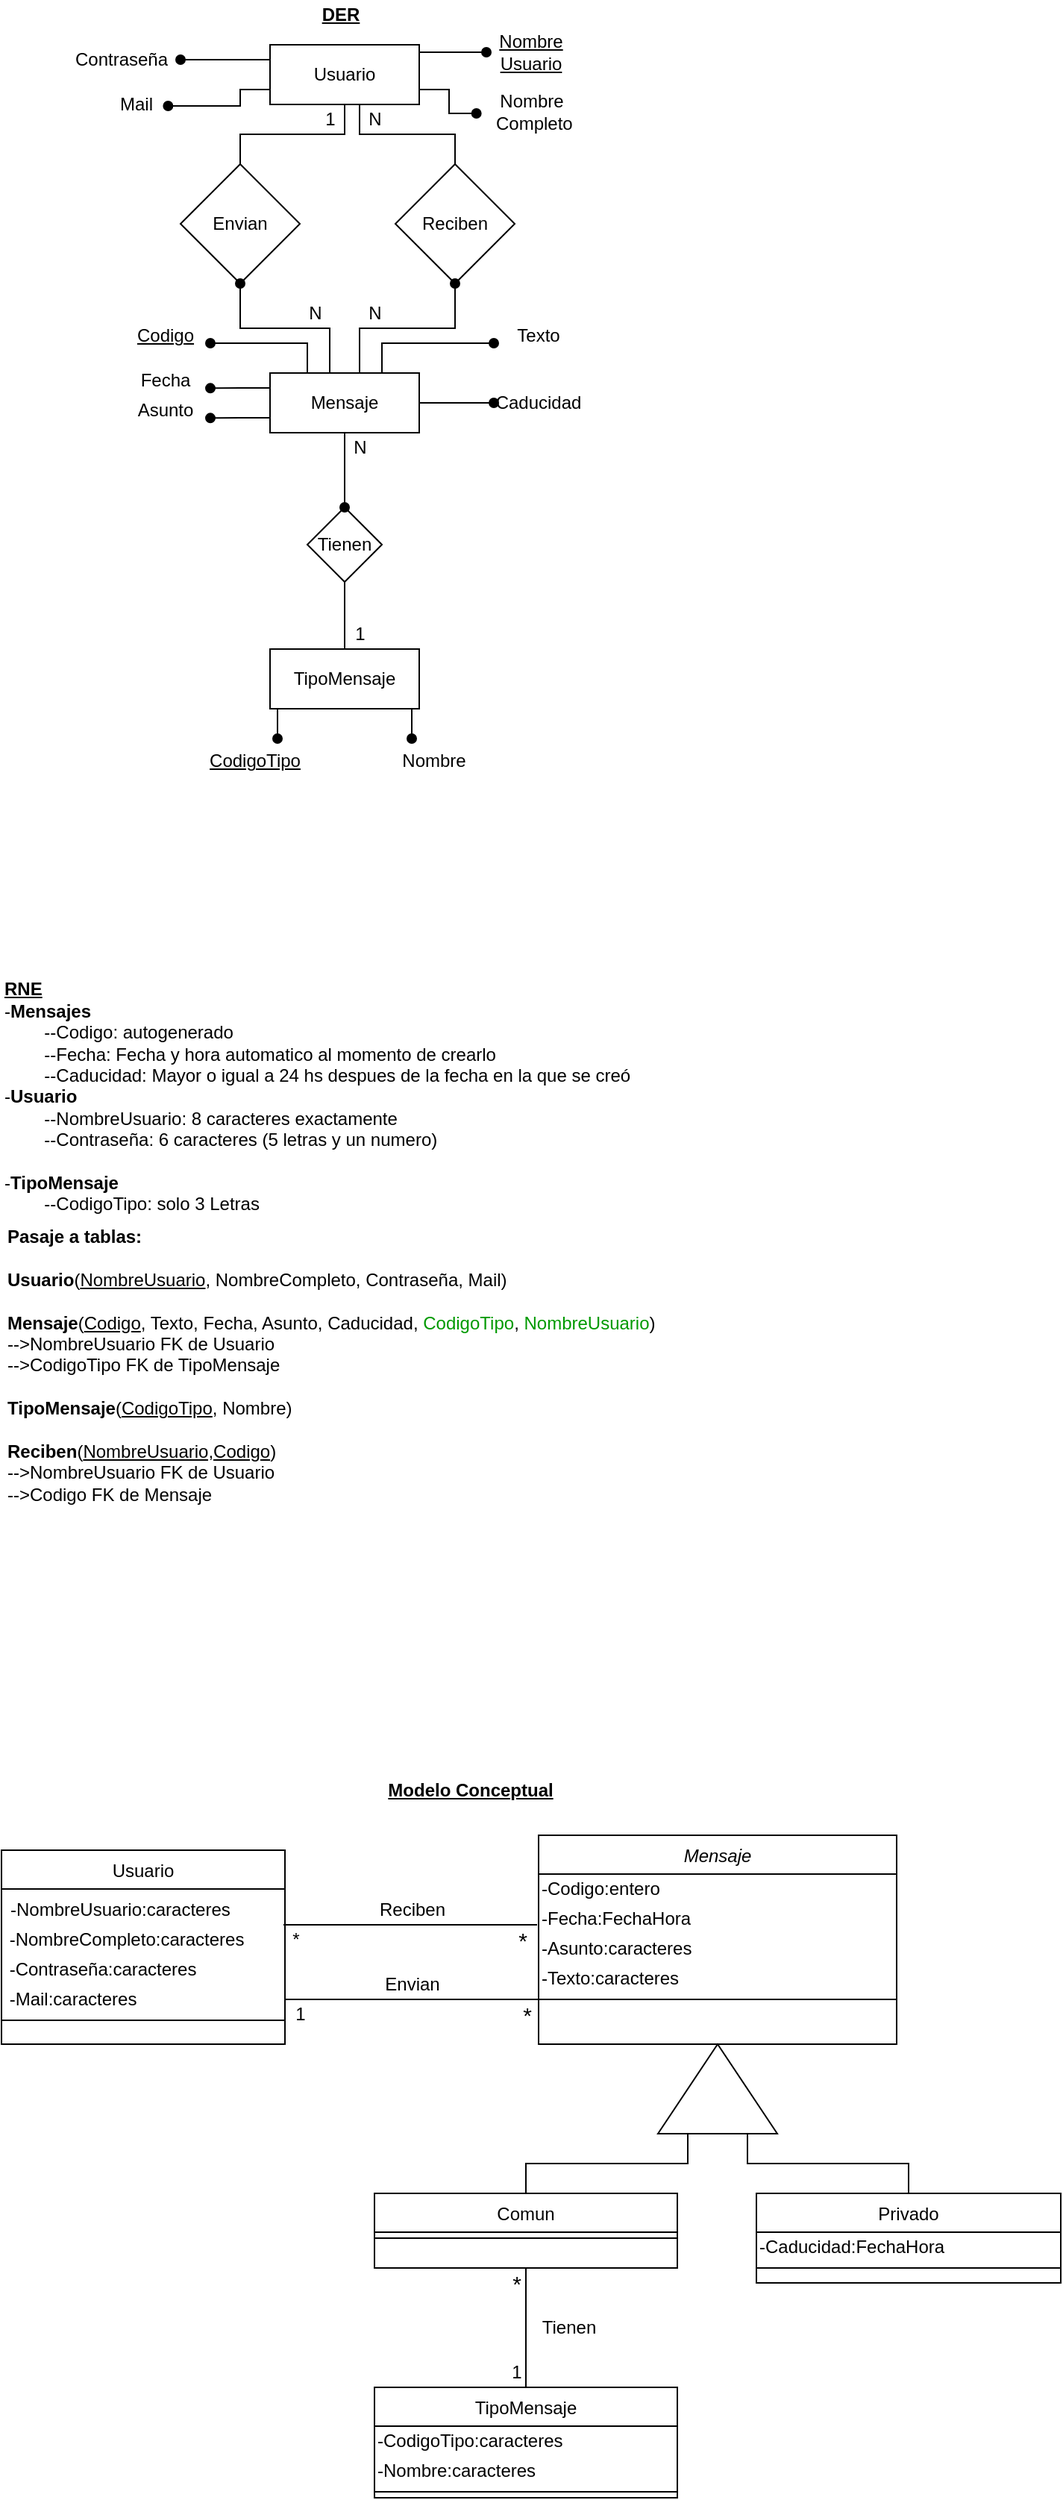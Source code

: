 <mxfile version="20.2.8" type="device"><diagram id="T9nGXbr4JPEXHLXjFSKf" name="DER + RNE + MC"><mxGraphModel dx="1422" dy="857" grid="1" gridSize="10" guides="1" tooltips="1" connect="1" arrows="1" fold="1" page="1" pageScale="1" pageWidth="827" pageHeight="1169" math="0" shadow="0"><root><mxCell id="0"/><mxCell id="1" parent="0"/><mxCell id="dlPIev4VIyT3_5spYuGo-4" value="Tienen" style="rhombus;whiteSpace=wrap;html=1;" parent="1" vertex="1"><mxGeometry x="245" y="350" width="50" height="50" as="geometry"/></mxCell><mxCell id="49kn1SYRYgzWQ7FUzSFT-20" value="Envian" style="rhombus;whiteSpace=wrap;html=1;rounded=0;fontFamily=Helvetica;fontSize=12;fontColor=default;strokeColor=default;fillColor=default;" parent="1" vertex="1"><mxGeometry x="160" y="120" width="80" height="80" as="geometry"/></mxCell><mxCell id="49kn1SYRYgzWQ7FUzSFT-14" style="edgeStyle=orthogonalEdgeStyle;rounded=0;orthogonalLoop=1;jettySize=auto;html=1;exitX=0;exitY=0.25;exitDx=0;exitDy=0;fontFamily=Helvetica;fontSize=12;fontColor=default;endArrow=oval;endFill=1;" parent="1" source="49kn1SYRYgzWQ7FUzSFT-1" edge="1"><mxGeometry relative="1" as="geometry"><mxPoint x="180" y="270.167" as="targetPoint"/></mxGeometry></mxCell><mxCell id="49kn1SYRYgzWQ7FUzSFT-15" style="edgeStyle=orthogonalEdgeStyle;rounded=0;orthogonalLoop=1;jettySize=auto;html=1;exitX=0;exitY=0.75;exitDx=0;exitDy=0;fontFamily=Helvetica;fontSize=12;fontColor=default;endArrow=oval;endFill=1;" parent="1" source="49kn1SYRYgzWQ7FUzSFT-1" edge="1"><mxGeometry relative="1" as="geometry"><mxPoint x="180" y="290.167" as="targetPoint"/></mxGeometry></mxCell><mxCell id="49kn1SYRYgzWQ7FUzSFT-16" style="edgeStyle=orthogonalEdgeStyle;rounded=0;orthogonalLoop=1;jettySize=auto;html=1;exitX=0.25;exitY=0;exitDx=0;exitDy=0;fontFamily=Helvetica;fontSize=12;fontColor=default;endArrow=oval;endFill=1;" parent="1" source="49kn1SYRYgzWQ7FUzSFT-1" edge="1"><mxGeometry relative="1" as="geometry"><mxPoint x="180" y="240" as="targetPoint"/><Array as="points"><mxPoint x="245" y="240"/><mxPoint x="180" y="240"/></Array></mxGeometry></mxCell><mxCell id="49kn1SYRYgzWQ7FUzSFT-19" style="edgeStyle=orthogonalEdgeStyle;rounded=0;orthogonalLoop=1;jettySize=auto;html=1;exitX=0.75;exitY=0;exitDx=0;exitDy=0;fontFamily=Helvetica;fontSize=12;fontColor=default;endArrow=oval;endFill=1;" parent="1" source="49kn1SYRYgzWQ7FUzSFT-1" edge="1"><mxGeometry relative="1" as="geometry"><mxPoint x="370" y="240" as="targetPoint"/><Array as="points"><mxPoint x="295" y="240"/></Array></mxGeometry></mxCell><mxCell id="f49xsYbpg8919tnUyCMQ-2" style="edgeStyle=orthogonalEdgeStyle;rounded=0;orthogonalLoop=1;jettySize=auto;html=1;exitX=0.5;exitY=1;exitDx=0;exitDy=0;entryX=0.5;entryY=0;entryDx=0;entryDy=0;endArrow=oval;endFill=1;" edge="1" parent="1" source="49kn1SYRYgzWQ7FUzSFT-1" target="dlPIev4VIyT3_5spYuGo-4"><mxGeometry relative="1" as="geometry"/></mxCell><mxCell id="49kn1SYRYgzWQ7FUzSFT-1" value="Mensaje" style="rounded=0;whiteSpace=wrap;html=1;" parent="1" vertex="1"><mxGeometry x="220" y="260" width="100" height="40" as="geometry"/></mxCell><mxCell id="49kn1SYRYgzWQ7FUzSFT-42" style="edgeStyle=orthogonalEdgeStyle;rounded=0;orthogonalLoop=1;jettySize=auto;html=1;exitX=1;exitY=0.5;exitDx=0;exitDy=0;entryX=0;entryY=0.5;entryDx=0;entryDy=0;fontFamily=Helvetica;fontSize=12;fontColor=default;startArrow=none;startFill=0;endArrow=oval;endFill=1;" parent="1" source="49kn1SYRYgzWQ7FUzSFT-1" target="49kn1SYRYgzWQ7FUzSFT-34" edge="1"><mxGeometry relative="1" as="geometry"><mxPoint x="370" y="380" as="sourcePoint"/></mxGeometry></mxCell><mxCell id="49kn1SYRYgzWQ7FUzSFT-13" style="edgeStyle=orthogonalEdgeStyle;rounded=0;orthogonalLoop=1;jettySize=auto;html=1;exitX=0.5;exitY=1;exitDx=0;exitDy=0;entryX=0.5;entryY=0;entryDx=0;entryDy=0;fontFamily=Helvetica;fontSize=12;fontColor=default;endArrow=none;endFill=0;" parent="1" source="49kn1SYRYgzWQ7FUzSFT-12" target="49kn1SYRYgzWQ7FUzSFT-20" edge="1"><mxGeometry relative="1" as="geometry"/></mxCell><mxCell id="49kn1SYRYgzWQ7FUzSFT-44" style="edgeStyle=orthogonalEdgeStyle;rounded=0;orthogonalLoop=1;jettySize=auto;html=1;exitX=0;exitY=0.5;exitDx=0;exitDy=0;fontFamily=Helvetica;fontSize=12;fontColor=default;startArrow=none;startFill=0;endArrow=oval;endFill=1;" parent="1" source="49kn1SYRYgzWQ7FUzSFT-12" edge="1"><mxGeometry relative="1" as="geometry"><mxPoint x="160" y="50" as="targetPoint"/><Array as="points"><mxPoint x="220" y="50"/><mxPoint x="160" y="50"/></Array></mxGeometry></mxCell><mxCell id="49kn1SYRYgzWQ7FUzSFT-47" style="edgeStyle=orthogonalEdgeStyle;rounded=0;orthogonalLoop=1;jettySize=auto;html=1;exitX=0;exitY=0.75;exitDx=0;exitDy=0;entryX=1.042;entryY=0.55;entryDx=0;entryDy=0;entryPerimeter=0;fontFamily=Helvetica;fontSize=12;fontColor=default;startArrow=none;startFill=0;endArrow=oval;endFill=1;" parent="1" source="49kn1SYRYgzWQ7FUzSFT-12" target="49kn1SYRYgzWQ7FUzSFT-46" edge="1"><mxGeometry relative="1" as="geometry"><Array as="points"><mxPoint x="200" y="70"/><mxPoint x="200" y="81"/></Array></mxGeometry></mxCell><mxCell id="49kn1SYRYgzWQ7FUzSFT-49" style="edgeStyle=orthogonalEdgeStyle;rounded=0;orthogonalLoop=1;jettySize=auto;html=1;exitX=1;exitY=0.25;exitDx=0;exitDy=0;entryX=0;entryY=0.5;entryDx=0;entryDy=0;fontFamily=Helvetica;fontSize=12;fontColor=default;startArrow=none;startFill=0;endArrow=oval;endFill=1;" parent="1" source="49kn1SYRYgzWQ7FUzSFT-12" target="49kn1SYRYgzWQ7FUzSFT-40" edge="1"><mxGeometry relative="1" as="geometry"><Array as="points"><mxPoint x="320" y="45"/></Array></mxGeometry></mxCell><mxCell id="49kn1SYRYgzWQ7FUzSFT-50" style="edgeStyle=orthogonalEdgeStyle;rounded=0;orthogonalLoop=1;jettySize=auto;html=1;exitX=1;exitY=0.75;exitDx=0;exitDy=0;entryX=-0.024;entryY=0.533;entryDx=0;entryDy=0;entryPerimeter=0;fontFamily=Helvetica;fontSize=12;fontColor=default;startArrow=none;startFill=0;endArrow=oval;endFill=1;" parent="1" source="49kn1SYRYgzWQ7FUzSFT-12" target="49kn1SYRYgzWQ7FUzSFT-48" edge="1"><mxGeometry relative="1" as="geometry"/></mxCell><mxCell id="49kn1SYRYgzWQ7FUzSFT-12" value="Usuario" style="rounded=0;whiteSpace=wrap;html=1;" parent="1" vertex="1"><mxGeometry x="220" y="40" width="100" height="40" as="geometry"/></mxCell><mxCell id="49kn1SYRYgzWQ7FUzSFT-23" style="edgeStyle=orthogonalEdgeStyle;rounded=0;orthogonalLoop=1;jettySize=auto;html=1;exitX=0.5;exitY=1;exitDx=0;exitDy=0;fontFamily=Helvetica;fontSize=12;fontColor=default;endArrow=none;endFill=0;startArrow=oval;startFill=1;" parent="1" source="49kn1SYRYgzWQ7FUzSFT-20" target="49kn1SYRYgzWQ7FUzSFT-1" edge="1"><mxGeometry relative="1" as="geometry"><Array as="points"><mxPoint x="200" y="230"/><mxPoint x="260" y="230"/></Array></mxGeometry></mxCell><mxCell id="49kn1SYRYgzWQ7FUzSFT-21" value="N" style="text;html=1;align=center;verticalAlign=middle;resizable=0;points=[];autosize=1;strokeColor=none;fillColor=none;fontSize=12;fontFamily=Helvetica;fontColor=default;" parent="1" vertex="1"><mxGeometry x="240" y="210" width="20" height="20" as="geometry"/></mxCell><mxCell id="49kn1SYRYgzWQ7FUzSFT-22" value="1" style="text;html=1;align=center;verticalAlign=middle;resizable=0;points=[];autosize=1;strokeColor=none;fillColor=none;fontSize=12;fontFamily=Helvetica;fontColor=default;" parent="1" vertex="1"><mxGeometry x="250" y="80" width="20" height="20" as="geometry"/></mxCell><mxCell id="49kn1SYRYgzWQ7FUzSFT-25" value="Codigo" style="text;html=1;strokeColor=none;fillColor=none;align=center;verticalAlign=middle;whiteSpace=wrap;rounded=0;fontFamily=Helvetica;fontSize=12;fontColor=default;fontStyle=4" parent="1" vertex="1"><mxGeometry x="120" y="220" width="60" height="30" as="geometry"/></mxCell><mxCell id="49kn1SYRYgzWQ7FUzSFT-28" value="Fecha" style="text;html=1;strokeColor=none;fillColor=none;align=center;verticalAlign=middle;whiteSpace=wrap;rounded=0;fontFamily=Helvetica;fontSize=12;fontColor=default;" parent="1" vertex="1"><mxGeometry x="120" y="250" width="60" height="30" as="geometry"/></mxCell><mxCell id="49kn1SYRYgzWQ7FUzSFT-29" value="Asunto" style="text;html=1;strokeColor=none;fillColor=none;align=center;verticalAlign=middle;whiteSpace=wrap;rounded=0;fontFamily=Helvetica;fontSize=12;fontColor=default;" parent="1" vertex="1"><mxGeometry x="120" y="270" width="60" height="30" as="geometry"/></mxCell><mxCell id="49kn1SYRYgzWQ7FUzSFT-30" value="Texto" style="text;html=1;strokeColor=none;fillColor=none;align=center;verticalAlign=middle;whiteSpace=wrap;rounded=0;fontFamily=Helvetica;fontSize=12;fontColor=default;" parent="1" vertex="1"><mxGeometry x="370" y="220" width="60" height="30" as="geometry"/></mxCell><mxCell id="49kn1SYRYgzWQ7FUzSFT-34" value="Caducidad" style="text;html=1;strokeColor=none;fillColor=none;align=center;verticalAlign=middle;whiteSpace=wrap;rounded=0;fontFamily=Helvetica;fontSize=12;fontColor=default;" parent="1" vertex="1"><mxGeometry x="370" y="265" width="60" height="30" as="geometry"/></mxCell><mxCell id="49kn1SYRYgzWQ7FUzSFT-35" value="CodigoTipo" style="text;html=1;strokeColor=none;fillColor=none;align=center;verticalAlign=middle;whiteSpace=wrap;rounded=0;fontFamily=Helvetica;fontSize=12;fontColor=default;fontStyle=4" parent="1" vertex="1"><mxGeometry x="180" y="505" width="60" height="30" as="geometry"/></mxCell><mxCell id="49kn1SYRYgzWQ7FUzSFT-36" value="Nombre" style="text;html=1;strokeColor=none;fillColor=none;align=center;verticalAlign=middle;whiteSpace=wrap;rounded=0;fontFamily=Helvetica;fontSize=12;fontColor=default;" parent="1" vertex="1"><mxGeometry x="300" y="505" width="60" height="30" as="geometry"/></mxCell><mxCell id="49kn1SYRYgzWQ7FUzSFT-40" value="Nombre Usuario" style="text;html=1;strokeColor=none;fillColor=none;align=center;verticalAlign=middle;whiteSpace=wrap;rounded=0;fontFamily=Helvetica;fontSize=12;fontColor=default;fontStyle=4" parent="1" vertex="1"><mxGeometry x="365" y="30" width="60" height="30" as="geometry"/></mxCell><mxCell id="49kn1SYRYgzWQ7FUzSFT-45" value="Contraseña" style="text;html=1;align=center;verticalAlign=middle;resizable=0;points=[];autosize=1;strokeColor=none;fillColor=none;fontSize=12;fontFamily=Helvetica;fontColor=default;" parent="1" vertex="1"><mxGeometry x="80" y="40" width="80" height="20" as="geometry"/></mxCell><mxCell id="49kn1SYRYgzWQ7FUzSFT-46" value="Mail" style="text;html=1;align=center;verticalAlign=middle;resizable=0;points=[];autosize=1;strokeColor=none;fillColor=none;fontSize=12;fontFamily=Helvetica;fontColor=default;" parent="1" vertex="1"><mxGeometry x="110" y="70" width="40" height="20" as="geometry"/></mxCell><mxCell id="49kn1SYRYgzWQ7FUzSFT-48" value="Nombre&lt;br&gt;&amp;nbsp;Completo" style="text;html=1;align=center;verticalAlign=middle;resizable=0;points=[];autosize=1;strokeColor=none;fillColor=none;fontSize=12;fontFamily=Helvetica;fontColor=default;" parent="1" vertex="1"><mxGeometry x="360" y="70" width="70" height="30" as="geometry"/></mxCell><mxCell id="pMOkZhKxBFkHZGYLDj2m-1" value="Reciben" style="rhombus;whiteSpace=wrap;html=1;rounded=0;fontFamily=Helvetica;fontSize=12;fontColor=default;strokeColor=default;fillColor=default;" parent="1" vertex="1"><mxGeometry x="304" y="120" width="80" height="80" as="geometry"/></mxCell><mxCell id="pMOkZhKxBFkHZGYLDj2m-4" value="N" style="text;html=1;align=center;verticalAlign=middle;resizable=0;points=[];autosize=1;strokeColor=none;fillColor=none;fontSize=12;fontFamily=Helvetica;fontColor=default;" parent="1" vertex="1"><mxGeometry x="280" y="210" width="20" height="20" as="geometry"/></mxCell><mxCell id="pMOkZhKxBFkHZGYLDj2m-6" value="N" style="text;html=1;align=center;verticalAlign=middle;resizable=0;points=[];autosize=1;strokeColor=none;fillColor=none;fontSize=12;fontFamily=Helvetica;fontColor=default;" parent="1" vertex="1"><mxGeometry x="280" y="80" width="20" height="20" as="geometry"/></mxCell><mxCell id="pMOkZhKxBFkHZGYLDj2m-7" value="&lt;div&gt;&lt;span&gt;&lt;u&gt;&lt;b&gt;RNE&lt;/b&gt;&lt;/u&gt;&lt;/span&gt;&lt;/div&gt;&lt;div&gt;-&lt;b&gt;Mensajes&lt;/b&gt;&lt;/div&gt;&lt;div&gt;&lt;span style=&quot;&quot;&gt;&#9;&lt;/span&gt;&lt;span style=&quot;white-space: pre;&quot;&gt;&#9;&lt;/span&gt;--Codigo: autogenerado&lt;br&gt;&lt;/div&gt;&lt;div&gt;&lt;span style=&quot;&quot;&gt;&#9;&lt;/span&gt;&lt;span style=&quot;white-space: pre;&quot;&gt;&#9;&lt;/span&gt;--Fecha: Fecha y hora automatico al momento de crearlo&lt;br&gt;&lt;/div&gt;&lt;div&gt;&lt;span style=&quot;white-space: pre;&quot;&gt;&#9;&lt;/span&gt;--Caducidad: Mayor o igual a 24 hs despues de la fecha en la que se creó&lt;br&gt;&lt;/div&gt;&lt;div&gt;-&lt;b&gt;Usuario&lt;/b&gt;&lt;/div&gt;&lt;div&gt;&lt;span style=&quot;&quot;&gt;&#9;&lt;/span&gt;&lt;span style=&quot;white-space: pre;&quot;&gt;&#9;&lt;/span&gt;--NombreUsuario: 8 caracteres exactamente&lt;br&gt;&lt;/div&gt;&lt;div&gt;&lt;span style=&quot;&quot;&gt;&#9;&lt;/span&gt;&lt;span style=&quot;white-space: pre;&quot;&gt;&#9;&lt;/span&gt;--Contraseña: 6 caracteres (5 letras y un numero)&lt;br&gt;&lt;/div&gt;&lt;div&gt;&lt;br&gt;&lt;/div&gt;&lt;div&gt;-&lt;b&gt;TipoMensaje&lt;/b&gt;&lt;/div&gt;&lt;div&gt;&lt;span style=&quot;font-weight: bold;&quot;&gt;&#9;&lt;/span&gt;&lt;span style=&quot;white-space: pre;&quot;&gt;&#9;&lt;/span&gt;--CodigoTipo: solo 3 Letras&lt;/div&gt;" style="text;html=1;align=left;verticalAlign=middle;resizable=0;points=[];autosize=1;strokeColor=none;fillColor=none;" parent="1" vertex="1"><mxGeometry x="40" y="660" width="440" height="170" as="geometry"/></mxCell><mxCell id="478ce9NZfgWlSyo0yJcs-1" value="&lt;b&gt;Pasaje a tablas:&lt;/b&gt;&lt;br&gt;&lt;br&gt;&lt;b&gt;Usuario&lt;/b&gt;(&lt;u&gt;NombreUsuario&lt;/u&gt;, NombreCompleto, Contraseña, Mail)&lt;br&gt;&lt;br&gt;&lt;b&gt;Mensaje&lt;/b&gt;(&lt;u&gt;Codigo&lt;/u&gt;, Texto, Fecha, Asunto, Caducidad, &lt;font color=&quot;#009900&quot;&gt;CodigoTipo&lt;/font&gt;,&amp;nbsp;&lt;font color=&quot;#009900&quot;&gt;NombreUsuario&lt;/font&gt;)&lt;br&gt;--&amp;gt;NombreUsuario FK de Usuario&lt;br&gt;--&amp;gt;CodigoTipo FK de TipoMensaje&lt;br&gt;&lt;br&gt;&lt;b&gt;TipoMensaje&lt;/b&gt;(&lt;u&gt;CodigoTipo&lt;/u&gt;, Nombre)&lt;br&gt;&lt;br&gt;&lt;b&gt;Reciben&lt;/b&gt;(&lt;u&gt;NombreUsuario,Codigo&lt;/u&gt;)&lt;br&gt;--&amp;gt;NombreUsuario FK de Usuario&lt;br&gt;--&amp;gt;Codigo FK de Mensaje" style="text;html=1;align=left;verticalAlign=middle;resizable=0;points=[];autosize=1;strokeColor=none;fillColor=none;" parent="1" vertex="1"><mxGeometry x="42" y="825" width="460" height="200" as="geometry"/></mxCell><mxCell id="dlPIev4VIyT3_5spYuGo-2" style="edgeStyle=orthogonalEdgeStyle;rounded=0;orthogonalLoop=1;jettySize=auto;html=1;exitX=0.25;exitY=1;exitDx=0;exitDy=0;entryX=0.75;entryY=0;entryDx=0;entryDy=0;endArrow=oval;endFill=1;" parent="1" source="dlPIev4VIyT3_5spYuGo-1" target="49kn1SYRYgzWQ7FUzSFT-35" edge="1"><mxGeometry relative="1" as="geometry"/></mxCell><mxCell id="dlPIev4VIyT3_5spYuGo-3" style="edgeStyle=orthogonalEdgeStyle;rounded=0;orthogonalLoop=1;jettySize=auto;html=1;exitX=0.75;exitY=1;exitDx=0;exitDy=0;entryX=0.25;entryY=0;entryDx=0;entryDy=0;endArrow=oval;endFill=1;" parent="1" source="dlPIev4VIyT3_5spYuGo-1" target="49kn1SYRYgzWQ7FUzSFT-36" edge="1"><mxGeometry relative="1" as="geometry"/></mxCell><mxCell id="dlPIev4VIyT3_5spYuGo-1" value="&lt;span&gt;TipoMensaje&lt;/span&gt;" style="whiteSpace=wrap;html=1;" parent="1" vertex="1"><mxGeometry x="220" y="445" width="100" height="40" as="geometry"/></mxCell><mxCell id="dlPIev4VIyT3_5spYuGo-6" style="edgeStyle=orthogonalEdgeStyle;rounded=0;orthogonalLoop=1;jettySize=auto;html=1;exitX=0.5;exitY=1;exitDx=0;exitDy=0;entryX=0.5;entryY=0;entryDx=0;entryDy=0;endArrow=none;endFill=0;startArrow=none;startFill=0;" parent="1" source="dlPIev4VIyT3_5spYuGo-4" target="dlPIev4VIyT3_5spYuGo-1" edge="1"><mxGeometry relative="1" as="geometry"/></mxCell><mxCell id="dlPIev4VIyT3_5spYuGo-8" value="1" style="text;html=1;align=center;verticalAlign=middle;resizable=0;points=[];autosize=1;strokeColor=none;fillColor=none;fontSize=12;fontFamily=Helvetica;fontColor=default;" parent="1" vertex="1"><mxGeometry x="270" y="425" width="20" height="20" as="geometry"/></mxCell><mxCell id="Dtmb1dCCovMf0EHrHGFa-1" value="Usuario" style="swimlane;fontStyle=0;align=center;verticalAlign=top;childLayout=stackLayout;horizontal=1;startSize=26;horizontalStack=0;resizeParent=1;resizeLast=0;collapsible=1;marginBottom=0;rounded=0;shadow=0;strokeWidth=1;" parent="1" vertex="1"><mxGeometry x="40" y="1250" width="190" height="130" as="geometry"><mxRectangle x="230" y="140" width="160" height="26" as="alternateBounds"/></mxGeometry></mxCell><mxCell id="Dtmb1dCCovMf0EHrHGFa-2" value="-NombreUsuario:caracteres" style="text;align=left;verticalAlign=top;spacingLeft=4;spacingRight=4;overflow=hidden;rotatable=0;points=[[0,0.5],[1,0.5]];portConstraint=eastwest;rounded=0;shadow=0;html=0;" parent="Dtmb1dCCovMf0EHrHGFa-1" vertex="1"><mxGeometry y="26" width="190" height="24" as="geometry"/></mxCell><mxCell id="Dtmb1dCCovMf0EHrHGFa-3" value="&amp;nbsp;-NombreCompleto:caracteres" style="text;html=1;align=left;verticalAlign=middle;resizable=0;points=[];autosize=1;strokeColor=none;fillColor=none;" parent="Dtmb1dCCovMf0EHrHGFa-1" vertex="1"><mxGeometry y="50" width="190" height="20" as="geometry"/></mxCell><mxCell id="Dtmb1dCCovMf0EHrHGFa-4" value="&amp;nbsp;-Contraseña:caracteres" style="text;html=1;align=left;verticalAlign=middle;resizable=0;points=[];autosize=1;strokeColor=none;fillColor=none;" parent="Dtmb1dCCovMf0EHrHGFa-1" vertex="1"><mxGeometry y="70" width="190" height="20" as="geometry"/></mxCell><mxCell id="Dtmb1dCCovMf0EHrHGFa-5" value="&amp;nbsp;-Mail:caracteres" style="text;html=1;align=left;verticalAlign=middle;resizable=0;points=[];autosize=1;strokeColor=none;fillColor=none;" parent="Dtmb1dCCovMf0EHrHGFa-1" vertex="1"><mxGeometry y="90" width="190" height="20" as="geometry"/></mxCell><mxCell id="Dtmb1dCCovMf0EHrHGFa-6" value="" style="line;html=1;strokeWidth=1;align=left;verticalAlign=middle;spacingTop=-1;spacingLeft=3;spacingRight=3;rotatable=0;labelPosition=right;points=[];portConstraint=eastwest;" parent="Dtmb1dCCovMf0EHrHGFa-1" vertex="1"><mxGeometry y="110" width="190" height="8" as="geometry"/></mxCell><mxCell id="Dtmb1dCCovMf0EHrHGFa-7" style="edgeStyle=orthogonalEdgeStyle;rounded=0;orthogonalLoop=1;jettySize=auto;html=1;exitX=0.5;exitY=1;exitDx=0;exitDy=0;entryX=0.5;entryY=0;entryDx=0;entryDy=0;endArrow=none;endFill=0;" parent="1" source="Dtmb1dCCovMf0EHrHGFa-8" target="Dtmb1dCCovMf0EHrHGFa-30" edge="1"><mxGeometry relative="1" as="geometry"/></mxCell><mxCell id="Dtmb1dCCovMf0EHrHGFa-8" value="Comun" style="swimlane;fontStyle=0;align=center;verticalAlign=top;childLayout=stackLayout;horizontal=1;startSize=26;horizontalStack=0;resizeParent=1;resizeLast=0;collapsible=1;marginBottom=0;rounded=0;shadow=0;strokeWidth=1;" parent="1" vertex="1"><mxGeometry x="290" y="1480" width="203" height="50" as="geometry"><mxRectangle x="130" y="380" width="160" height="26" as="alternateBounds"/></mxGeometry></mxCell><mxCell id="Dtmb1dCCovMf0EHrHGFa-9" value="" style="line;html=1;strokeWidth=1;align=left;verticalAlign=middle;spacingTop=-1;spacingLeft=3;spacingRight=3;rotatable=0;labelPosition=right;points=[];portConstraint=eastwest;" parent="Dtmb1dCCovMf0EHrHGFa-8" vertex="1"><mxGeometry y="26" width="203" height="8" as="geometry"/></mxCell><mxCell id="Dtmb1dCCovMf0EHrHGFa-10" value="Privado" style="swimlane;fontStyle=0;align=center;verticalAlign=top;childLayout=stackLayout;horizontal=1;startSize=26;horizontalStack=0;resizeParent=1;resizeLast=0;collapsible=1;marginBottom=0;rounded=0;shadow=0;strokeWidth=1;" parent="1" vertex="1"><mxGeometry x="546" y="1480" width="204" height="60" as="geometry"><mxRectangle x="340" y="380" width="170" height="26" as="alternateBounds"/></mxGeometry></mxCell><mxCell id="Dtmb1dCCovMf0EHrHGFa-11" value="-Caducidad:FechaHora" style="text;html=1;align=left;verticalAlign=middle;resizable=0;points=[];autosize=1;strokeColor=none;fillColor=none;" parent="Dtmb1dCCovMf0EHrHGFa-10" vertex="1"><mxGeometry y="26" width="204" height="20" as="geometry"/></mxCell><mxCell id="Dtmb1dCCovMf0EHrHGFa-12" value="" style="line;html=1;strokeWidth=1;align=left;verticalAlign=middle;spacingTop=-1;spacingLeft=3;spacingRight=3;rotatable=0;labelPosition=right;points=[];portConstraint=eastwest;" parent="Dtmb1dCCovMf0EHrHGFa-10" vertex="1"><mxGeometry y="46" width="204" height="8" as="geometry"/></mxCell><mxCell id="Dtmb1dCCovMf0EHrHGFa-13" value="Mensaje" style="swimlane;fontStyle=2;align=center;verticalAlign=top;childLayout=stackLayout;horizontal=1;startSize=26;horizontalStack=0;resizeParent=1;resizeLast=0;collapsible=1;marginBottom=0;rounded=0;shadow=0;strokeWidth=1;" parent="1" vertex="1"><mxGeometry x="400" y="1240" width="240" height="140" as="geometry"><mxRectangle x="550" y="140" width="160" height="26" as="alternateBounds"/></mxGeometry></mxCell><mxCell id="Dtmb1dCCovMf0EHrHGFa-14" value="-Codigo:entero" style="text;html=1;align=left;verticalAlign=middle;resizable=0;points=[];autosize=1;strokeColor=none;fillColor=none;" parent="Dtmb1dCCovMf0EHrHGFa-13" vertex="1"><mxGeometry y="26" width="240" height="20" as="geometry"/></mxCell><mxCell id="Dtmb1dCCovMf0EHrHGFa-15" value="-Fecha:FechaHora" style="text;html=1;align=left;verticalAlign=middle;resizable=0;points=[];autosize=1;strokeColor=none;fillColor=none;" parent="Dtmb1dCCovMf0EHrHGFa-13" vertex="1"><mxGeometry y="46" width="240" height="20" as="geometry"/></mxCell><mxCell id="Dtmb1dCCovMf0EHrHGFa-16" value="-Asunto:caracteres" style="text;html=1;align=left;verticalAlign=middle;resizable=0;points=[];autosize=1;strokeColor=none;fillColor=none;" parent="Dtmb1dCCovMf0EHrHGFa-13" vertex="1"><mxGeometry y="66" width="240" height="20" as="geometry"/></mxCell><mxCell id="Dtmb1dCCovMf0EHrHGFa-17" value="-Texto:caracteres" style="text;html=1;align=left;verticalAlign=middle;resizable=0;points=[];autosize=1;strokeColor=none;fillColor=none;" parent="Dtmb1dCCovMf0EHrHGFa-13" vertex="1"><mxGeometry y="86" width="240" height="20" as="geometry"/></mxCell><mxCell id="Dtmb1dCCovMf0EHrHGFa-18" value="" style="line;html=1;strokeWidth=1;align=left;verticalAlign=middle;spacingTop=-1;spacingLeft=3;spacingRight=3;rotatable=0;labelPosition=right;points=[];portConstraint=eastwest;" parent="Dtmb1dCCovMf0EHrHGFa-13" vertex="1"><mxGeometry y="106" width="240" height="8" as="geometry"/></mxCell><mxCell id="Dtmb1dCCovMf0EHrHGFa-19" value="" style="endArrow=none;shadow=0;strokeWidth=1;rounded=0;endFill=0;edgeStyle=elbowEdgeStyle;elbow=vertical;" parent="1" source="Dtmb1dCCovMf0EHrHGFa-1" target="Dtmb1dCCovMf0EHrHGFa-13" edge="1"><mxGeometry x="0.5" y="41" relative="1" as="geometry"><mxPoint x="300" y="1372" as="sourcePoint"/><mxPoint x="460" y="1372" as="targetPoint"/><mxPoint x="-40" y="32" as="offset"/><Array as="points"><mxPoint x="345" y="1350"/><mxPoint x="315" y="1327"/></Array></mxGeometry></mxCell><mxCell id="Dtmb1dCCovMf0EHrHGFa-20" style="edgeStyle=orthogonalEdgeStyle;rounded=0;orthogonalLoop=1;jettySize=auto;html=1;exitX=0;exitY=0.25;exitDx=0;exitDy=0;entryX=0.5;entryY=0;entryDx=0;entryDy=0;endArrow=none;endFill=0;" parent="1" source="Dtmb1dCCovMf0EHrHGFa-22" target="Dtmb1dCCovMf0EHrHGFa-8" edge="1"><mxGeometry relative="1" as="geometry"/></mxCell><mxCell id="Dtmb1dCCovMf0EHrHGFa-21" style="edgeStyle=orthogonalEdgeStyle;rounded=0;orthogonalLoop=1;jettySize=auto;html=1;exitX=0;exitY=0.75;exitDx=0;exitDy=0;entryX=0.5;entryY=0;entryDx=0;entryDy=0;endArrow=none;endFill=0;" parent="1" source="Dtmb1dCCovMf0EHrHGFa-22" target="Dtmb1dCCovMf0EHrHGFa-10" edge="1"><mxGeometry relative="1" as="geometry"/></mxCell><mxCell id="Dtmb1dCCovMf0EHrHGFa-22" value="" style="triangle;whiteSpace=wrap;html=1;rotation=-90;" parent="1" vertex="1"><mxGeometry x="490" y="1370" width="60" height="80" as="geometry"/></mxCell><mxCell id="Dtmb1dCCovMf0EHrHGFa-23" value="1" style="text;html=1;align=center;verticalAlign=middle;resizable=0;points=[];autosize=1;strokeColor=none;fillColor=none;" parent="1" vertex="1"><mxGeometry x="230" y="1350" width="20" height="20" as="geometry"/></mxCell><mxCell id="Dtmb1dCCovMf0EHrHGFa-24" value="&lt;font style=&quot;font-size: 15px&quot;&gt;&lt;span style=&quot;font-weight: normal&quot;&gt;*&lt;/span&gt;&lt;/font&gt;" style="text;html=1;align=center;verticalAlign=middle;resizable=0;points=[];autosize=1;strokeColor=none;fillColor=none;fontSize=14;fontStyle=1" parent="1" vertex="1"><mxGeometry x="381.5" y="1350" width="20" height="20" as="geometry"/></mxCell><mxCell id="Dtmb1dCCovMf0EHrHGFa-25" value="" style="endArrow=none;shadow=0;strokeWidth=1;rounded=0;endFill=0;edgeStyle=elbowEdgeStyle;elbow=vertical;" parent="1" edge="1"><mxGeometry x="0.5" y="41" relative="1" as="geometry"><mxPoint x="229" y="1300" as="sourcePoint"/><mxPoint x="399" y="1300" as="targetPoint"/><mxPoint x="-40" y="32" as="offset"/><Array as="points"><mxPoint x="344" y="1300"/><mxPoint x="314" y="1277"/></Array></mxGeometry></mxCell><mxCell id="Dtmb1dCCovMf0EHrHGFa-26" value="*" style="text;html=1;align=center;verticalAlign=middle;resizable=0;points=[];autosize=1;strokeColor=none;fillColor=none;" parent="1" vertex="1"><mxGeometry x="227" y="1300" width="20" height="20" as="geometry"/></mxCell><mxCell id="Dtmb1dCCovMf0EHrHGFa-27" value="&lt;font style=&quot;font-size: 15px&quot;&gt;&lt;span style=&quot;font-weight: normal&quot;&gt;*&lt;/span&gt;&lt;/font&gt;" style="text;html=1;align=center;verticalAlign=middle;resizable=0;points=[];autosize=1;strokeColor=none;fillColor=none;fontSize=14;fontStyle=1" parent="1" vertex="1"><mxGeometry x="378.5" y="1300" width="20" height="20" as="geometry"/></mxCell><mxCell id="Dtmb1dCCovMf0EHrHGFa-28" value="Reciben" style="text;html=1;align=center;verticalAlign=middle;resizable=0;points=[];autosize=1;strokeColor=none;fillColor=none;" parent="1" vertex="1"><mxGeometry x="285" y="1280" width="60" height="20" as="geometry"/></mxCell><mxCell id="Dtmb1dCCovMf0EHrHGFa-29" value="Envian" style="text;html=1;align=center;verticalAlign=middle;resizable=0;points=[];autosize=1;strokeColor=none;fillColor=none;" parent="1" vertex="1"><mxGeometry x="290" y="1330" width="50" height="20" as="geometry"/></mxCell><mxCell id="Dtmb1dCCovMf0EHrHGFa-30" value="TipoMensaje" style="swimlane;fontStyle=0;align=center;verticalAlign=top;childLayout=stackLayout;horizontal=1;startSize=26;horizontalStack=0;resizeParent=1;resizeLast=0;collapsible=1;marginBottom=0;rounded=0;shadow=0;strokeWidth=1;" parent="1" vertex="1"><mxGeometry x="290" y="1610" width="203" height="74" as="geometry"><mxRectangle x="130" y="380" width="160" height="26" as="alternateBounds"/></mxGeometry></mxCell><mxCell id="Dtmb1dCCovMf0EHrHGFa-31" value="-CodigoTipo:caracteres" style="text;html=1;align=left;verticalAlign=middle;resizable=0;points=[];autosize=1;strokeColor=none;fillColor=none;" parent="Dtmb1dCCovMf0EHrHGFa-30" vertex="1"><mxGeometry y="26" width="203" height="20" as="geometry"/></mxCell><mxCell id="Dtmb1dCCovMf0EHrHGFa-32" value="-Nombre:caracteres" style="text;html=1;align=left;verticalAlign=middle;resizable=0;points=[];autosize=1;strokeColor=none;fillColor=none;" parent="Dtmb1dCCovMf0EHrHGFa-30" vertex="1"><mxGeometry y="46" width="203" height="20" as="geometry"/></mxCell><mxCell id="Dtmb1dCCovMf0EHrHGFa-33" value="" style="line;html=1;strokeWidth=1;align=left;verticalAlign=middle;spacingTop=-1;spacingLeft=3;spacingRight=3;rotatable=0;labelPosition=right;points=[];portConstraint=eastwest;" parent="Dtmb1dCCovMf0EHrHGFa-30" vertex="1"><mxGeometry y="66" width="203" height="8" as="geometry"/></mxCell><mxCell id="Dtmb1dCCovMf0EHrHGFa-34" value="1" style="text;html=1;align=center;verticalAlign=middle;resizable=0;points=[];autosize=1;strokeColor=none;fillColor=none;" parent="1" vertex="1"><mxGeometry x="375" y="1590" width="20" height="20" as="geometry"/></mxCell><mxCell id="Dtmb1dCCovMf0EHrHGFa-35" value="&lt;font style=&quot;font-size: 15px&quot;&gt;&lt;span style=&quot;font-weight: normal&quot;&gt;*&lt;/span&gt;&lt;/font&gt;" style="text;html=1;align=center;verticalAlign=middle;resizable=0;points=[];autosize=1;strokeColor=none;fillColor=none;fontSize=14;fontStyle=1" parent="1" vertex="1"><mxGeometry x="375" y="1530" width="20" height="20" as="geometry"/></mxCell><mxCell id="Dtmb1dCCovMf0EHrHGFa-36" value="Tienen" style="text;html=1;align=center;verticalAlign=middle;resizable=0;points=[];autosize=1;strokeColor=none;fillColor=none;" parent="1" vertex="1"><mxGeometry x="395" y="1560" width="50" height="20" as="geometry"/></mxCell><mxCell id="Dtmb1dCCovMf0EHrHGFa-37" value="DER" style="text;html=1;align=center;verticalAlign=middle;resizable=0;points=[];autosize=1;strokeColor=none;fillColor=none;fontStyle=5" parent="1" vertex="1"><mxGeometry x="247" y="10" width="40" height="20" as="geometry"/></mxCell><mxCell id="Dtmb1dCCovMf0EHrHGFa-38" value="Modelo Conceptual" style="text;html=1;align=center;verticalAlign=middle;resizable=0;points=[];autosize=1;strokeColor=none;fillColor=none;fontStyle=5" parent="1" vertex="1"><mxGeometry x="289" y="1200" width="130" height="20" as="geometry"/></mxCell><mxCell id="pMOkZhKxBFkHZGYLDj2m-2" style="edgeStyle=orthogonalEdgeStyle;rounded=0;orthogonalLoop=1;jettySize=auto;html=1;exitX=0.5;exitY=0;exitDx=0;exitDy=0;entryX=0.75;entryY=1;entryDx=0;entryDy=0;startArrow=none;startFill=0;endArrow=none;endFill=0;" parent="1" source="pMOkZhKxBFkHZGYLDj2m-1" target="49kn1SYRYgzWQ7FUzSFT-12" edge="1"><mxGeometry relative="1" as="geometry"><Array as="points"><mxPoint x="344" y="100"/><mxPoint x="280" y="100"/><mxPoint x="280" y="80"/></Array></mxGeometry></mxCell><mxCell id="pMOkZhKxBFkHZGYLDj2m-3" style="edgeStyle=orthogonalEdgeStyle;rounded=0;orthogonalLoop=1;jettySize=auto;html=1;exitX=0.5;exitY=1;exitDx=0;exitDy=0;startArrow=oval;startFill=1;endArrow=none;endFill=0;entryX=0.75;entryY=0;entryDx=0;entryDy=0;" parent="1" source="pMOkZhKxBFkHZGYLDj2m-1" target="49kn1SYRYgzWQ7FUzSFT-1" edge="1"><mxGeometry relative="1" as="geometry"><mxPoint x="280" y="220" as="targetPoint"/><Array as="points"><mxPoint x="344" y="230"/><mxPoint x="280" y="230"/><mxPoint x="280" y="260"/></Array></mxGeometry></mxCell><mxCell id="f49xsYbpg8919tnUyCMQ-3" value="N" style="text;html=1;align=center;verticalAlign=middle;resizable=0;points=[];autosize=1;strokeColor=none;fillColor=none;fontSize=12;fontFamily=Helvetica;fontColor=default;" vertex="1" parent="1"><mxGeometry x="270" y="300" width="20" height="20" as="geometry"/></mxCell></root></mxGraphModel></diagram></mxfile>